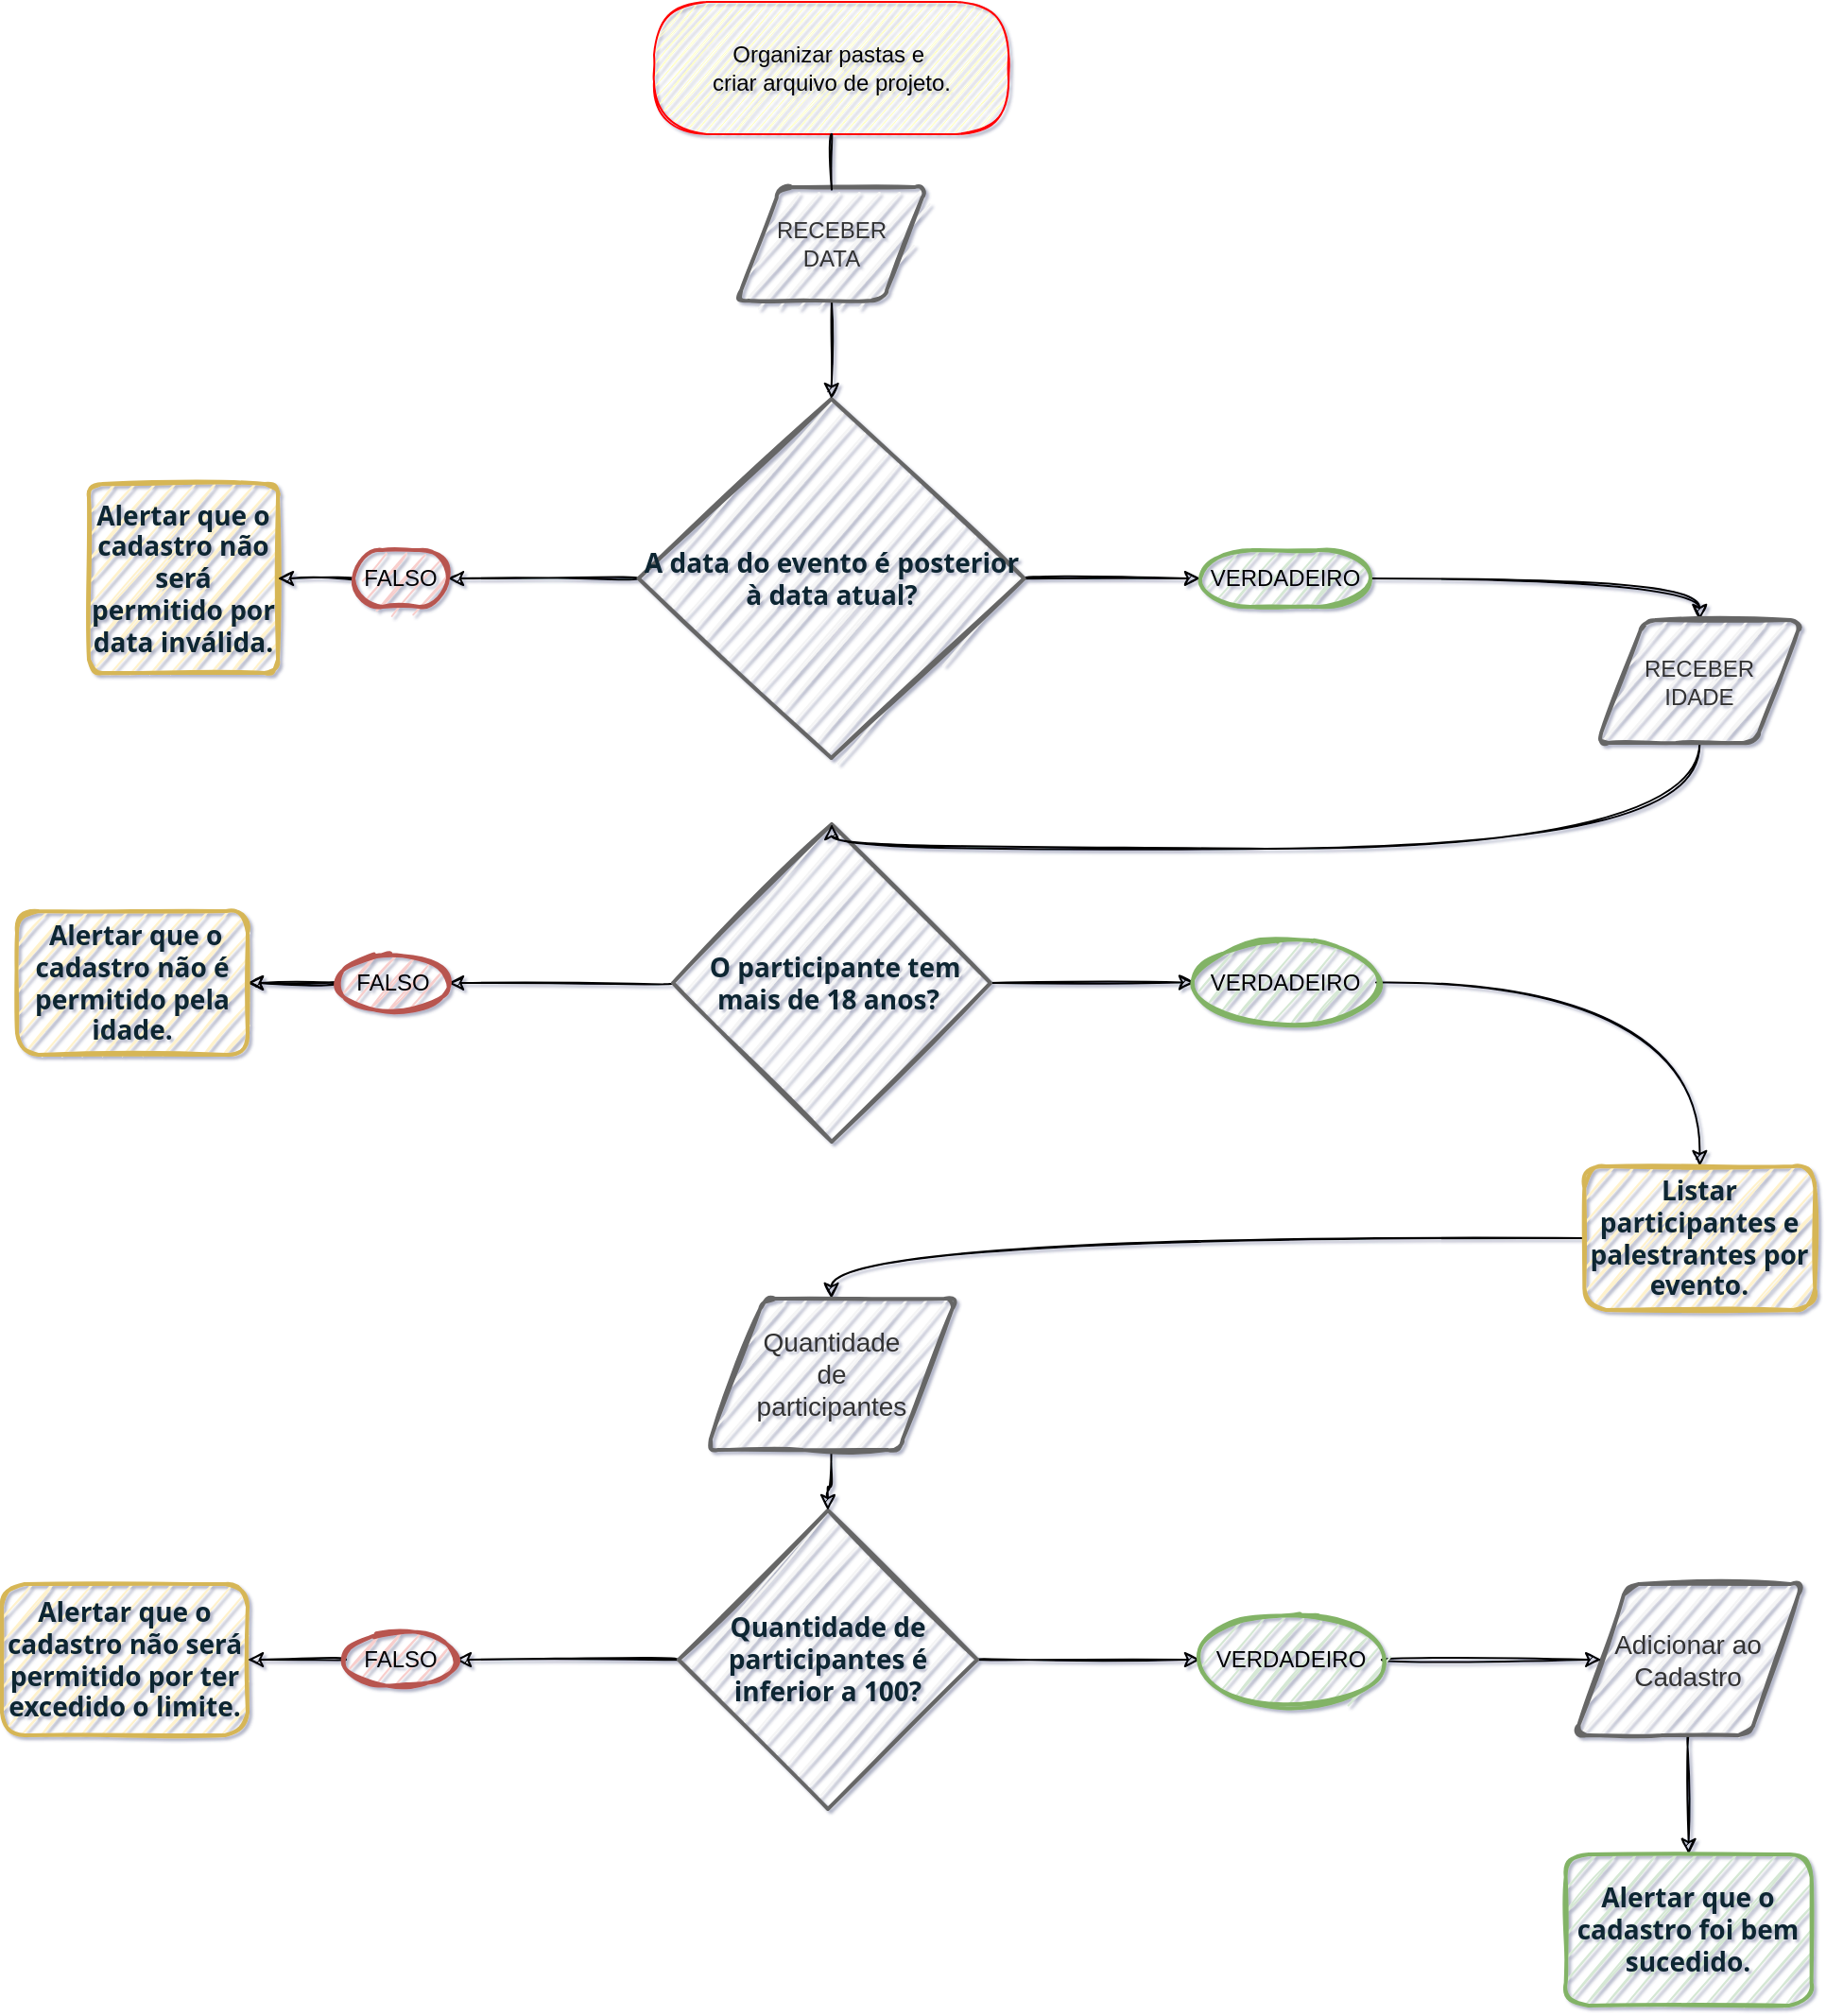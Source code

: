 <mxfile version="19.0.2" type="device"><diagram id="at0kXrLYowKsctLM-3Dx" name="Page-1"><mxGraphModel dx="1736" dy="1038" grid="1" gridSize="14" guides="1" tooltips="1" connect="1" arrows="1" fold="1" page="1" pageScale="1" pageWidth="1654" pageHeight="1169" background="none" math="0" shadow="1"><root><mxCell id="0"/><mxCell id="1" parent="0"/><mxCell id="nPdhpFWHlOFrqqVOG9d5-1" value="&lt;span style=&quot;&quot;&gt;Organizar pastas e&amp;nbsp;&lt;/span&gt;&lt;br style=&quot;&quot;&gt;&lt;span style=&quot;&quot;&gt;criar arquivo de projeto.&lt;br&gt;&lt;/span&gt;" style="rounded=1;whiteSpace=wrap;html=1;arcSize=40;fontColor=#000000;fillColor=#ffffc0;strokeColor=#ff0000;sketch=1;" parent="1" vertex="1"><mxGeometry x="733" y="28" width="187.6" height="70" as="geometry"/></mxCell><mxCell id="nPdhpFWHlOFrqqVOG9d5-16" style="edgeStyle=orthogonalEdgeStyle;rounded=1;orthogonalLoop=1;jettySize=auto;html=1;exitX=1;exitY=0.5;exitDx=0;exitDy=0;exitPerimeter=0;entryX=0;entryY=0.5;entryDx=0;entryDy=0;entryPerimeter=0;curved=1;sketch=1;" parent="1" source="nPdhpFWHlOFrqqVOG9d5-9" target="nPdhpFWHlOFrqqVOG9d5-15" edge="1"><mxGeometry relative="1" as="geometry"/></mxCell><mxCell id="nlrkhLxkwFOvFpxfozCV-3" style="edgeStyle=orthogonalEdgeStyle;rounded=1;orthogonalLoop=1;jettySize=auto;html=1;entryX=1;entryY=0.5;entryDx=0;entryDy=0;entryPerimeter=0;curved=1;sketch=1;" edge="1" parent="1" source="nPdhpFWHlOFrqqVOG9d5-9" target="nPdhpFWHlOFrqqVOG9d5-12"><mxGeometry relative="1" as="geometry"/></mxCell><mxCell id="nPdhpFWHlOFrqqVOG9d5-9" value="&lt;div style=&quot;&quot;&gt;&lt;span style=&quot;color: rgb(13, 37, 50); font-family: &amp;quot;Open Sans Hebrew&amp;quot;, &amp;quot;Open Sans&amp;quot;, sans-serif; font-size: 14px; font-weight: 700; background-color: initial;&quot;&gt;A data do evento é posterior à data atual?&lt;/span&gt;&lt;/div&gt;" style="strokeWidth=2;html=1;shape=mxgraph.flowchart.decision;whiteSpace=wrap;fillColor=#f5f5f5;fontColor=#333333;strokeColor=#666666;align=center;rounded=1;sketch=1;" parent="1" vertex="1"><mxGeometry x="724.8" y="238" width="204" height="190" as="geometry"/></mxCell><mxCell id="nPdhpFWHlOFrqqVOG9d5-10" value="&lt;span style=&quot;color: rgb(13, 37, 50); font-family: &amp;quot;Open Sans Hebrew&amp;quot;, &amp;quot;Open Sans&amp;quot;, sans-serif; font-size: 14px; font-weight: 700; text-align: start;&quot;&gt;Alertar que o cadastro não será permitido por data inválida.&lt;/span&gt;" style="rounded=1;whiteSpace=wrap;html=1;absoluteArcSize=1;arcSize=14;strokeWidth=2;fillColor=#fff2cc;strokeColor=#d6b656;sketch=1;" parent="1" vertex="1"><mxGeometry x="434" y="283" width="100" height="100" as="geometry"/></mxCell><mxCell id="nPdhpFWHlOFrqqVOG9d5-13" style="edgeStyle=orthogonalEdgeStyle;rounded=1;orthogonalLoop=1;jettySize=auto;html=1;entryX=1;entryY=0.5;entryDx=0;entryDy=0;curved=1;sketch=1;" parent="1" source="nPdhpFWHlOFrqqVOG9d5-12" target="nPdhpFWHlOFrqqVOG9d5-10" edge="1"><mxGeometry relative="1" as="geometry"/></mxCell><mxCell id="nPdhpFWHlOFrqqVOG9d5-12" value="FALSO" style="strokeWidth=2;html=1;shape=mxgraph.flowchart.terminator;whiteSpace=wrap;fillColor=#f8cecc;strokeColor=#b85450;rounded=1;sketch=1;" parent="1" vertex="1"><mxGeometry x="574" y="318" width="50" height="30" as="geometry"/></mxCell><mxCell id="nPdhpFWHlOFrqqVOG9d5-32" style="edgeStyle=orthogonalEdgeStyle;rounded=1;orthogonalLoop=1;jettySize=auto;html=1;curved=1;sketch=1;" parent="1" source="nPdhpFWHlOFrqqVOG9d5-15" target="nPdhpFWHlOFrqqVOG9d5-30" edge="1"><mxGeometry relative="1" as="geometry"/></mxCell><mxCell id="nPdhpFWHlOFrqqVOG9d5-15" value="VERDADEIRO" style="strokeWidth=2;html=1;shape=mxgraph.flowchart.terminator;whiteSpace=wrap;direction=east;fillColor=#d5e8d4;strokeColor=#82b366;rounded=1;sketch=1;" parent="1" vertex="1"><mxGeometry x="1022" y="318" width="90" height="30" as="geometry"/></mxCell><mxCell id="nPdhpFWHlOFrqqVOG9d5-23" value="" style="edgeStyle=orthogonalEdgeStyle;rounded=1;orthogonalLoop=1;jettySize=auto;html=1;curved=1;sketch=1;" parent="1" source="nPdhpFWHlOFrqqVOG9d5-19" target="nPdhpFWHlOFrqqVOG9d5-22" edge="1"><mxGeometry relative="1" as="geometry"/></mxCell><mxCell id="nPdhpFWHlOFrqqVOG9d5-27" value="" style="edgeStyle=orthogonalEdgeStyle;rounded=1;orthogonalLoop=1;jettySize=auto;html=1;curved=1;sketch=1;" parent="1" source="nPdhpFWHlOFrqqVOG9d5-19" target="nPdhpFWHlOFrqqVOG9d5-26" edge="1"><mxGeometry relative="1" as="geometry"/></mxCell><mxCell id="nPdhpFWHlOFrqqVOG9d5-19" value="&lt;span style=&quot;color: rgb(13, 37, 50); font-family: &amp;quot;Open Sans Hebrew&amp;quot;, &amp;quot;Open Sans&amp;quot;, sans-serif; font-size: 14px; font-weight: 700; text-align: start;&quot;&gt;&amp;nbsp;O participante tem mais de 18 anos?&amp;nbsp;&lt;/span&gt;" style="strokeWidth=2;html=1;shape=mxgraph.flowchart.decision;whiteSpace=wrap;fillColor=#f5f5f5;fontColor=#333333;strokeColor=#666666;rounded=1;sketch=1;" parent="1" vertex="1"><mxGeometry x="743" y="463" width="168" height="168" as="geometry"/></mxCell><mxCell id="nPdhpFWHlOFrqqVOG9d5-25" value="" style="edgeStyle=orthogonalEdgeStyle;rounded=1;orthogonalLoop=1;jettySize=auto;html=1;curved=1;sketch=1;" parent="1" source="nPdhpFWHlOFrqqVOG9d5-22" target="nPdhpFWHlOFrqqVOG9d5-24" edge="1"><mxGeometry relative="1" as="geometry"/></mxCell><mxCell id="nPdhpFWHlOFrqqVOG9d5-42" style="edgeStyle=orthogonalEdgeStyle;rounded=1;orthogonalLoop=1;jettySize=auto;html=1;fontSize=14;curved=1;sketch=1;" parent="1" source="nPdhpFWHlOFrqqVOG9d5-22" target="nPdhpFWHlOFrqqVOG9d5-24" edge="1"><mxGeometry relative="1" as="geometry"/></mxCell><mxCell id="nPdhpFWHlOFrqqVOG9d5-22" value="FALSO" style="ellipse;whiteSpace=wrap;html=1;strokeWidth=2;fillColor=#f8cecc;strokeColor=#b85450;rounded=1;sketch=1;" parent="1" vertex="1"><mxGeometry x="566" y="532.5" width="58" height="29" as="geometry"/></mxCell><mxCell id="nPdhpFWHlOFrqqVOG9d5-24" value="&lt;span style=&quot;color: rgb(13, 37, 50); font-family: &amp;quot;Open Sans Hebrew&amp;quot;, &amp;quot;Open Sans&amp;quot;, sans-serif; font-size: 14px; font-weight: 700; text-align: start;&quot;&gt;&amp;nbsp;Alertar que o cadastro não é permitido pela idade.&lt;/span&gt;" style="whiteSpace=wrap;html=1;strokeWidth=2;fillColor=#fff2cc;strokeColor=#d6b656;rounded=1;sketch=1;" parent="1" vertex="1"><mxGeometry x="396" y="509" width="122" height="76" as="geometry"/></mxCell><mxCell id="nPdhpFWHlOFrqqVOG9d5-56" style="edgeStyle=orthogonalEdgeStyle;rounded=1;orthogonalLoop=1;jettySize=auto;html=1;fontSize=14;curved=1;sketch=1;" parent="1" source="nPdhpFWHlOFrqqVOG9d5-26" target="nPdhpFWHlOFrqqVOG9d5-35" edge="1"><mxGeometry relative="1" as="geometry"/></mxCell><mxCell id="nPdhpFWHlOFrqqVOG9d5-26" value="VERDADEIRO" style="ellipse;whiteSpace=wrap;html=1;strokeWidth=2;fillColor=#d5e8d4;strokeColor=#82b366;rounded=1;sketch=1;" parent="1" vertex="1"><mxGeometry x="1019" y="524" width="96" height="45.5" as="geometry"/></mxCell><mxCell id="nPdhpFWHlOFrqqVOG9d5-29" style="edgeStyle=orthogonalEdgeStyle;rounded=1;orthogonalLoop=1;jettySize=auto;html=1;curved=1;sketch=1;" parent="1" source="nPdhpFWHlOFrqqVOG9d5-28" target="nPdhpFWHlOFrqqVOG9d5-9" edge="1"><mxGeometry relative="1" as="geometry"/></mxCell><mxCell id="nlrkhLxkwFOvFpxfozCV-5" style="edgeStyle=orthogonalEdgeStyle;rounded=1;orthogonalLoop=1;jettySize=auto;html=1;entryX=0.5;entryY=0;entryDx=0;entryDy=0;entryPerimeter=0;curved=1;sketch=1;" edge="1" parent="1" source="nPdhpFWHlOFrqqVOG9d5-30" target="nPdhpFWHlOFrqqVOG9d5-19"><mxGeometry relative="1" as="geometry"><Array as="points"><mxPoint x="1286" y="476"/></Array></mxGeometry></mxCell><mxCell id="nPdhpFWHlOFrqqVOG9d5-30" value="RECEBER&lt;br&gt;IDADE" style="shape=parallelogram;html=1;strokeWidth=2;perimeter=parallelogramPerimeter;whiteSpace=wrap;rounded=1;arcSize=12;size=0.23;fillColor=#f5f5f5;fontColor=#333333;strokeColor=#666666;sketch=1;" parent="1" vertex="1"><mxGeometry x="1232" y="355" width="108.33" height="65" as="geometry"/></mxCell><mxCell id="nlrkhLxkwFOvFpxfozCV-8" style="edgeStyle=orthogonalEdgeStyle;rounded=1;orthogonalLoop=1;jettySize=auto;html=1;entryX=0.5;entryY=0;entryDx=0;entryDy=0;curved=1;sketch=1;" edge="1" parent="1" source="nPdhpFWHlOFrqqVOG9d5-33" target="nPdhpFWHlOFrqqVOG9d5-61"><mxGeometry relative="1" as="geometry"/></mxCell><mxCell id="nPdhpFWHlOFrqqVOG9d5-33" value="&lt;font style=&quot;font-size: 14px;&quot;&gt;Adicionar ao Cadastro&lt;/font&gt;" style="shape=parallelogram;html=1;strokeWidth=2;perimeter=parallelogramPerimeter;whiteSpace=wrap;rounded=1;arcSize=12;size=0.23;fillColor=#f5f5f5;fontColor=#333333;strokeColor=#666666;sketch=1;" parent="1" vertex="1"><mxGeometry x="1220.33" y="865" width="120" height="80" as="geometry"/></mxCell><mxCell id="nPdhpFWHlOFrqqVOG9d5-58" style="edgeStyle=orthogonalEdgeStyle;rounded=1;orthogonalLoop=1;jettySize=auto;html=1;entryX=0.5;entryY=0;entryDx=0;entryDy=0;fontSize=14;curved=1;sketch=1;" parent="1" source="nPdhpFWHlOFrqqVOG9d5-35" target="nPdhpFWHlOFrqqVOG9d5-52" edge="1"><mxGeometry relative="1" as="geometry"/></mxCell><mxCell id="nPdhpFWHlOFrqqVOG9d5-35" value="&lt;div style=&quot;box-sizing: border-box; color: rgb(13, 37, 50); font-family: &amp;quot;Open Sans Hebrew&amp;quot;, &amp;quot;Open Sans&amp;quot;, sans-serif; font-size: 14px;&quot;&gt;&lt;span style=&quot;box-sizing: border-box; font-weight: 700;&quot;&gt;Listar participantes e palestrantes por evento.&lt;/span&gt;&lt;/div&gt;" style="whiteSpace=wrap;html=1;strokeWidth=2;fillColor=#fff2cc;strokeColor=#d6b656;align=center;rounded=1;sketch=1;" parent="1" vertex="1"><mxGeometry x="1225.16" y="644" width="122" height="76" as="geometry"/></mxCell><mxCell id="nPdhpFWHlOFrqqVOG9d5-48" style="edgeStyle=orthogonalEdgeStyle;rounded=1;orthogonalLoop=1;jettySize=auto;html=1;entryX=1;entryY=0.5;entryDx=0;entryDy=0;fontSize=14;curved=1;sketch=1;" parent="1" source="nPdhpFWHlOFrqqVOG9d5-38" target="nPdhpFWHlOFrqqVOG9d5-46" edge="1"><mxGeometry relative="1" as="geometry"/></mxCell><mxCell id="nPdhpFWHlOFrqqVOG9d5-51" style="edgeStyle=orthogonalEdgeStyle;rounded=1;orthogonalLoop=1;jettySize=auto;html=1;entryX=0;entryY=0.5;entryDx=0;entryDy=0;fontSize=14;curved=1;sketch=1;" parent="1" source="nPdhpFWHlOFrqqVOG9d5-38" target="nPdhpFWHlOFrqqVOG9d5-50" edge="1"><mxGeometry relative="1" as="geometry"/></mxCell><mxCell id="nPdhpFWHlOFrqqVOG9d5-38" value="&lt;div style=&quot;&quot;&gt;&lt;span style=&quot;background-color: initial; font-size: 14px;&quot;&gt;&lt;font face=&quot;Open Sans Hebrew, Open Sans, sans-serif&quot; color=&quot;#0d2532&quot;&gt;&lt;b&gt;Quantidade de participantes é inferior a 100?&lt;/b&gt;&lt;/font&gt;&lt;/span&gt;&lt;/div&gt;" style="strokeWidth=2;html=1;shape=mxgraph.flowchart.decision;whiteSpace=wrap;fillColor=#f5f5f5;fontColor=#333333;strokeColor=#666666;align=center;rounded=1;sketch=1;" parent="1" vertex="1"><mxGeometry x="746" y="826" width="158" height="158" as="geometry"/></mxCell><mxCell id="nPdhpFWHlOFrqqVOG9d5-28" value="RECEBER&lt;br&gt;DATA" style="shape=parallelogram;html=1;strokeWidth=2;perimeter=parallelogramPerimeter;whiteSpace=wrap;rounded=1;arcSize=12;size=0.23;fillColor=#f5f5f5;fontColor=#333333;strokeColor=#666666;sketch=1;" parent="1" vertex="1"><mxGeometry x="777" y="126" width="100" height="60" as="geometry"/></mxCell><mxCell id="nPdhpFWHlOFrqqVOG9d5-39" value="" style="edgeStyle=orthogonalEdgeStyle;rounded=1;orthogonalLoop=1;jettySize=auto;html=1;exitX=0.5;exitY=1;exitDx=0;exitDy=0;entryX=0.5;entryY=0.022;entryDx=0;entryDy=0;entryPerimeter=0;endArrow=none;curved=1;sketch=1;" parent="1" source="nPdhpFWHlOFrqqVOG9d5-1" target="nPdhpFWHlOFrqqVOG9d5-28" edge="1"><mxGeometry relative="1" as="geometry"><mxPoint x="412" y="60" as="sourcePoint"/><mxPoint x="413.165" y="122.671" as="targetPoint"/></mxGeometry></mxCell><mxCell id="nPdhpFWHlOFrqqVOG9d5-45" value="&lt;span style=&quot;box-sizing: border-box; font-weight: 700; color: rgb(13, 37, 50); font-family: &amp;quot;Open Sans Hebrew&amp;quot;, &amp;quot;Open Sans&amp;quot;, sans-serif; text-align: start;&quot;&gt;&lt;font style=&quot;font-size: 14px;&quot;&gt;Alertar que o cadastro não será permitido por ter excedido o limite.&lt;/font&gt;&lt;/span&gt;" style="whiteSpace=wrap;html=1;strokeWidth=2;fillColor=#fff2cc;strokeColor=#d6b656;rounded=1;sketch=1;" parent="1" vertex="1"><mxGeometry x="388" y="865" width="130" height="80" as="geometry"/></mxCell><mxCell id="nlrkhLxkwFOvFpxfozCV-7" style="edgeStyle=orthogonalEdgeStyle;rounded=1;orthogonalLoop=1;jettySize=auto;html=1;entryX=0;entryY=0.5;entryDx=0;entryDy=0;curved=1;sketch=1;" edge="1" parent="1" source="nPdhpFWHlOFrqqVOG9d5-50" target="nPdhpFWHlOFrqqVOG9d5-33"><mxGeometry relative="1" as="geometry"/></mxCell><mxCell id="nPdhpFWHlOFrqqVOG9d5-50" value="VERDADEIRO" style="ellipse;whiteSpace=wrap;html=1;strokeWidth=2;fillColor=#d5e8d4;strokeColor=#82b366;rounded=1;sketch=1;" parent="1" vertex="1"><mxGeometry x="1022" y="881" width="96" height="48" as="geometry"/></mxCell><mxCell id="nlrkhLxkwFOvFpxfozCV-6" style="edgeStyle=orthogonalEdgeStyle;rounded=1;orthogonalLoop=1;jettySize=auto;html=1;entryX=0.5;entryY=0;entryDx=0;entryDy=0;entryPerimeter=0;curved=1;sketch=1;" edge="1" parent="1" source="nPdhpFWHlOFrqqVOG9d5-52" target="nPdhpFWHlOFrqqVOG9d5-38"><mxGeometry relative="1" as="geometry"/></mxCell><mxCell id="nPdhpFWHlOFrqqVOG9d5-52" value="&lt;font style=&quot;font-size: 14px;&quot;&gt;Quantidade&lt;br&gt;de&lt;br&gt;participantes&lt;br&gt;&lt;/font&gt;" style="shape=parallelogram;html=1;strokeWidth=2;perimeter=parallelogramPerimeter;whiteSpace=wrap;rounded=1;arcSize=12;size=0.23;fillColor=#f5f5f5;fontColor=#333333;strokeColor=#666666;sketch=1;" parent="1" vertex="1"><mxGeometry x="760.8" y="714" width="132" height="80" as="geometry"/></mxCell><mxCell id="nPdhpFWHlOFrqqVOG9d5-61" value="&lt;span style=&quot;box-sizing: border-box; font-weight: 700; color: rgb(13, 37, 50); font-family: &amp;quot;Open Sans Hebrew&amp;quot;, &amp;quot;Open Sans&amp;quot;, sans-serif; text-align: start;&quot;&gt;&lt;font style=&quot;font-size: 14px;&quot;&gt;Alertar que o cadastro foi bem sucedido.&lt;/font&gt;&lt;/span&gt;" style="whiteSpace=wrap;html=1;strokeWidth=2;fillColor=#d5e8d4;strokeColor=#82b366;rounded=1;sketch=1;" parent="1" vertex="1"><mxGeometry x="1215.33" y="1008" width="130" height="80" as="geometry"/></mxCell><mxCell id="nlrkhLxkwFOvFpxfozCV-12" style="edgeStyle=orthogonalEdgeStyle;rounded=1;orthogonalLoop=1;jettySize=auto;html=1;entryX=1;entryY=0.5;entryDx=0;entryDy=0;curved=1;sketch=1;" edge="1" parent="1" source="nPdhpFWHlOFrqqVOG9d5-46" target="nPdhpFWHlOFrqqVOG9d5-45"><mxGeometry relative="1" as="geometry"/></mxCell><mxCell id="nPdhpFWHlOFrqqVOG9d5-46" value="FALSO" style="ellipse;whiteSpace=wrap;html=1;strokeWidth=2;fillColor=#f8cecc;strokeColor=#b85450;rounded=1;sketch=1;" parent="1" vertex="1"><mxGeometry x="570" y="890.5" width="58" height="29" as="geometry"/></mxCell></root></mxGraphModel></diagram></mxfile>